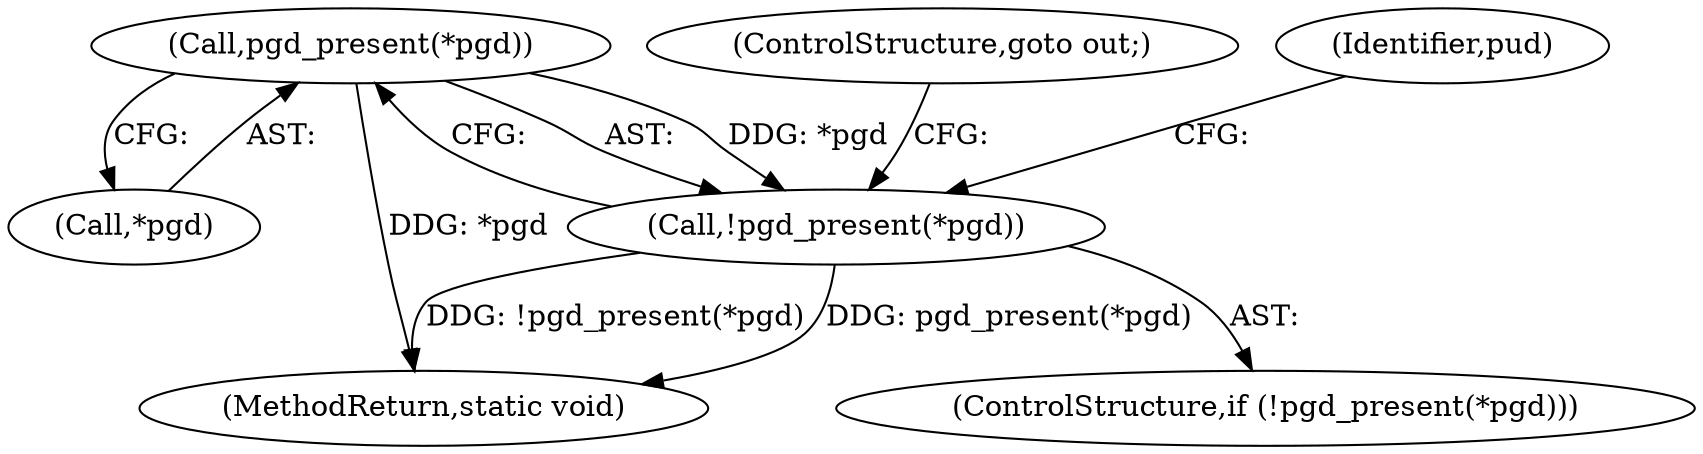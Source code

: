 digraph "0_linux_78f11a255749d09025f54d4e2df4fbcb031530e2@pointer" {
"1000246" [label="(Call,pgd_present(*pgd))"];
"1000245" [label="(Call,!pgd_present(*pgd))"];
"1000249" [label="(ControlStructure,goto out;)"];
"1000251" [label="(Identifier,pud)"];
"1000245" [label="(Call,!pgd_present(*pgd))"];
"1000247" [label="(Call,*pgd)"];
"1000246" [label="(Call,pgd_present(*pgd))"];
"1000244" [label="(ControlStructure,if (!pgd_present(*pgd)))"];
"1000448" [label="(MethodReturn,static void)"];
"1000246" -> "1000245"  [label="AST: "];
"1000246" -> "1000247"  [label="CFG: "];
"1000247" -> "1000246"  [label="AST: "];
"1000245" -> "1000246"  [label="CFG: "];
"1000246" -> "1000448"  [label="DDG: *pgd"];
"1000246" -> "1000245"  [label="DDG: *pgd"];
"1000245" -> "1000244"  [label="AST: "];
"1000249" -> "1000245"  [label="CFG: "];
"1000251" -> "1000245"  [label="CFG: "];
"1000245" -> "1000448"  [label="DDG: !pgd_present(*pgd)"];
"1000245" -> "1000448"  [label="DDG: pgd_present(*pgd)"];
}

